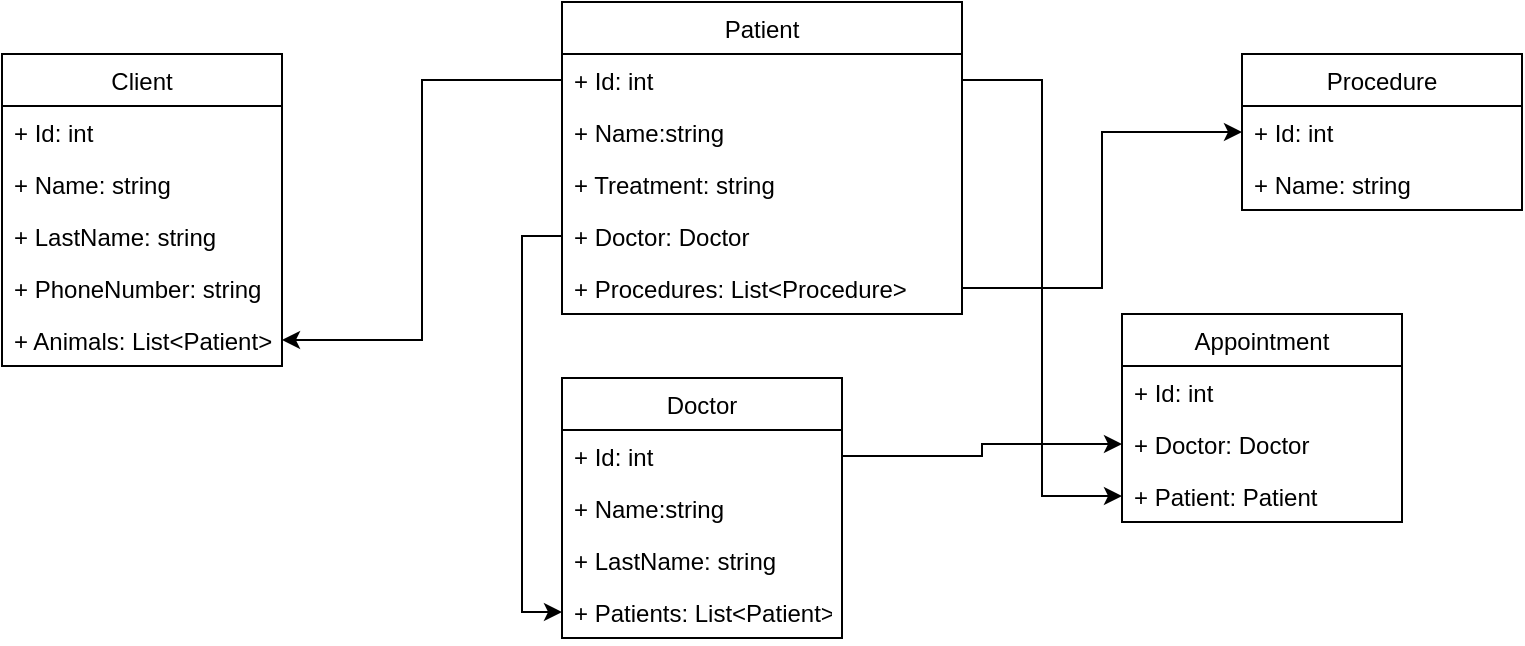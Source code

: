 <mxfile version="17.4.6" type="github">
  <diagram id="C5RBs43oDa-KdzZeNtuy" name="Page-1">
    <mxGraphModel dx="460" dy="751" grid="1" gridSize="10" guides="1" tooltips="1" connect="1" arrows="1" fold="1" page="1" pageScale="1" pageWidth="827" pageHeight="1169" math="0" shadow="0">
      <root>
        <mxCell id="WIyWlLk6GJQsqaUBKTNV-0" />
        <mxCell id="WIyWlLk6GJQsqaUBKTNV-1" parent="WIyWlLk6GJQsqaUBKTNV-0" />
        <mxCell id="7PlfNAMV6N5Xbh98Z-8n-0" value="Patient" style="swimlane;fontStyle=0;childLayout=stackLayout;horizontal=1;startSize=26;fillColor=none;horizontalStack=0;resizeParent=1;resizeParentMax=0;resizeLast=0;collapsible=1;marginBottom=0;" parent="WIyWlLk6GJQsqaUBKTNV-1" vertex="1">
          <mxGeometry x="300" y="22" width="200" height="156" as="geometry" />
        </mxCell>
        <mxCell id="7PlfNAMV6N5Xbh98Z-8n-1" value="+ Id: int&#xa;" style="text;strokeColor=none;fillColor=none;align=left;verticalAlign=top;spacingLeft=4;spacingRight=4;overflow=hidden;rotatable=0;points=[[0,0.5],[1,0.5]];portConstraint=eastwest;" parent="7PlfNAMV6N5Xbh98Z-8n-0" vertex="1">
          <mxGeometry y="26" width="200" height="26" as="geometry" />
        </mxCell>
        <mxCell id="7PlfNAMV6N5Xbh98Z-8n-2" value="+  Name:string" style="text;strokeColor=none;fillColor=none;align=left;verticalAlign=top;spacingLeft=4;spacingRight=4;overflow=hidden;rotatable=0;points=[[0,0.5],[1,0.5]];portConstraint=eastwest;" parent="7PlfNAMV6N5Xbh98Z-8n-0" vertex="1">
          <mxGeometry y="52" width="200" height="26" as="geometry" />
        </mxCell>
        <mxCell id="7PlfNAMV6N5Xbh98Z-8n-3" value="+ Treatment: string" style="text;strokeColor=none;fillColor=none;align=left;verticalAlign=top;spacingLeft=4;spacingRight=4;overflow=hidden;rotatable=0;points=[[0,0.5],[1,0.5]];portConstraint=eastwest;" parent="7PlfNAMV6N5Xbh98Z-8n-0" vertex="1">
          <mxGeometry y="78" width="200" height="26" as="geometry" />
        </mxCell>
        <mxCell id="7PlfNAMV6N5Xbh98Z-8n-4" value="+ Doctor: Doctor" style="text;strokeColor=none;fillColor=none;align=left;verticalAlign=top;spacingLeft=4;spacingRight=4;overflow=hidden;rotatable=0;points=[[0,0.5],[1,0.5]];portConstraint=eastwest;" parent="7PlfNAMV6N5Xbh98Z-8n-0" vertex="1">
          <mxGeometry y="104" width="200" height="26" as="geometry" />
        </mxCell>
        <mxCell id="7PlfNAMV6N5Xbh98Z-8n-5" value="+ Procedures: List&lt;Procedure&gt;" style="text;strokeColor=none;fillColor=none;align=left;verticalAlign=top;spacingLeft=4;spacingRight=4;overflow=hidden;rotatable=0;points=[[0,0.5],[1,0.5]];portConstraint=eastwest;" parent="7PlfNAMV6N5Xbh98Z-8n-0" vertex="1">
          <mxGeometry y="130" width="200" height="26" as="geometry" />
        </mxCell>
        <mxCell id="7PlfNAMV6N5Xbh98Z-8n-7" value="Procedure" style="swimlane;fontStyle=0;childLayout=stackLayout;horizontal=1;startSize=26;fillColor=none;horizontalStack=0;resizeParent=1;resizeParentMax=0;resizeLast=0;collapsible=1;marginBottom=0;" parent="WIyWlLk6GJQsqaUBKTNV-1" vertex="1">
          <mxGeometry x="640" y="48" width="140" height="78" as="geometry" />
        </mxCell>
        <mxCell id="7PlfNAMV6N5Xbh98Z-8n-8" value="+ Id: int" style="text;strokeColor=none;fillColor=none;align=left;verticalAlign=top;spacingLeft=4;spacingRight=4;overflow=hidden;rotatable=0;points=[[0,0.5],[1,0.5]];portConstraint=eastwest;" parent="7PlfNAMV6N5Xbh98Z-8n-7" vertex="1">
          <mxGeometry y="26" width="140" height="26" as="geometry" />
        </mxCell>
        <mxCell id="7PlfNAMV6N5Xbh98Z-8n-9" value="+ Name: string" style="text;strokeColor=none;fillColor=none;align=left;verticalAlign=top;spacingLeft=4;spacingRight=4;overflow=hidden;rotatable=0;points=[[0,0.5],[1,0.5]];portConstraint=eastwest;" parent="7PlfNAMV6N5Xbh98Z-8n-7" vertex="1">
          <mxGeometry y="52" width="140" height="26" as="geometry" />
        </mxCell>
        <mxCell id="7PlfNAMV6N5Xbh98Z-8n-11" style="edgeStyle=orthogonalEdgeStyle;rounded=0;orthogonalLoop=1;jettySize=auto;html=1;entryX=0;entryY=0.5;entryDx=0;entryDy=0;" parent="WIyWlLk6GJQsqaUBKTNV-1" source="7PlfNAMV6N5Xbh98Z-8n-5" target="7PlfNAMV6N5Xbh98Z-8n-8" edge="1">
          <mxGeometry relative="1" as="geometry" />
        </mxCell>
        <mxCell id="7PlfNAMV6N5Xbh98Z-8n-12" value="Client" style="swimlane;fontStyle=0;childLayout=stackLayout;horizontal=1;startSize=26;fillColor=none;horizontalStack=0;resizeParent=1;resizeParentMax=0;resizeLast=0;collapsible=1;marginBottom=0;" parent="WIyWlLk6GJQsqaUBKTNV-1" vertex="1">
          <mxGeometry x="20" y="48" width="140" height="156" as="geometry" />
        </mxCell>
        <mxCell id="7PlfNAMV6N5Xbh98Z-8n-13" value="+ Id: int    " style="text;strokeColor=none;fillColor=none;align=left;verticalAlign=top;spacingLeft=4;spacingRight=4;overflow=hidden;rotatable=0;points=[[0,0.5],[1,0.5]];portConstraint=eastwest;" parent="7PlfNAMV6N5Xbh98Z-8n-12" vertex="1">
          <mxGeometry y="26" width="140" height="26" as="geometry" />
        </mxCell>
        <mxCell id="7PlfNAMV6N5Xbh98Z-8n-14" value="+ Name: string" style="text;strokeColor=none;fillColor=none;align=left;verticalAlign=top;spacingLeft=4;spacingRight=4;overflow=hidden;rotatable=0;points=[[0,0.5],[1,0.5]];portConstraint=eastwest;" parent="7PlfNAMV6N5Xbh98Z-8n-12" vertex="1">
          <mxGeometry y="52" width="140" height="26" as="geometry" />
        </mxCell>
        <mxCell id="7PlfNAMV6N5Xbh98Z-8n-15" value="+ LastName: string" style="text;strokeColor=none;fillColor=none;align=left;verticalAlign=top;spacingLeft=4;spacingRight=4;overflow=hidden;rotatable=0;points=[[0,0.5],[1,0.5]];portConstraint=eastwest;" parent="7PlfNAMV6N5Xbh98Z-8n-12" vertex="1">
          <mxGeometry y="78" width="140" height="26" as="geometry" />
        </mxCell>
        <mxCell id="dn9VkdDgOxCZDWvbEMRq-0" value="+ PhoneNumber: string" style="text;strokeColor=none;fillColor=none;align=left;verticalAlign=top;spacingLeft=4;spacingRight=4;overflow=hidden;rotatable=0;points=[[0,0.5],[1,0.5]];portConstraint=eastwest;" vertex="1" parent="7PlfNAMV6N5Xbh98Z-8n-12">
          <mxGeometry y="104" width="140" height="26" as="geometry" />
        </mxCell>
        <mxCell id="7PlfNAMV6N5Xbh98Z-8n-16" value="+ Animals: List&lt;Patient&gt;" style="text;strokeColor=none;fillColor=none;align=left;verticalAlign=top;spacingLeft=4;spacingRight=4;overflow=hidden;rotatable=0;points=[[0,0.5],[1,0.5]];portConstraint=eastwest;" parent="7PlfNAMV6N5Xbh98Z-8n-12" vertex="1">
          <mxGeometry y="130" width="140" height="26" as="geometry" />
        </mxCell>
        <mxCell id="7PlfNAMV6N5Xbh98Z-8n-18" style="edgeStyle=orthogonalEdgeStyle;rounded=0;orthogonalLoop=1;jettySize=auto;html=1;exitX=0;exitY=0.5;exitDx=0;exitDy=0;" parent="WIyWlLk6GJQsqaUBKTNV-1" source="7PlfNAMV6N5Xbh98Z-8n-1" target="7PlfNAMV6N5Xbh98Z-8n-16" edge="1">
          <mxGeometry relative="1" as="geometry">
            <mxPoint x="170" y="138.696" as="targetPoint" />
          </mxGeometry>
        </mxCell>
        <mxCell id="7PlfNAMV6N5Xbh98Z-8n-20" value="Doctor" style="swimlane;fontStyle=0;childLayout=stackLayout;horizontal=1;startSize=26;fillColor=none;horizontalStack=0;resizeParent=1;resizeParentMax=0;resizeLast=0;collapsible=1;marginBottom=0;" parent="WIyWlLk6GJQsqaUBKTNV-1" vertex="1">
          <mxGeometry x="300" y="210" width="140" height="130" as="geometry" />
        </mxCell>
        <mxCell id="7PlfNAMV6N5Xbh98Z-8n-21" value="+ Id: int" style="text;strokeColor=none;fillColor=none;align=left;verticalAlign=top;spacingLeft=4;spacingRight=4;overflow=hidden;rotatable=0;points=[[0,0.5],[1,0.5]];portConstraint=eastwest;" parent="7PlfNAMV6N5Xbh98Z-8n-20" vertex="1">
          <mxGeometry y="26" width="140" height="26" as="geometry" />
        </mxCell>
        <mxCell id="7PlfNAMV6N5Xbh98Z-8n-22" value="+  Name:string" style="text;strokeColor=none;fillColor=none;align=left;verticalAlign=top;spacingLeft=4;spacingRight=4;overflow=hidden;rotatable=0;points=[[0,0.5],[1,0.5]];portConstraint=eastwest;" parent="7PlfNAMV6N5Xbh98Z-8n-20" vertex="1">
          <mxGeometry y="52" width="140" height="26" as="geometry" />
        </mxCell>
        <mxCell id="7PlfNAMV6N5Xbh98Z-8n-23" value="+ LastName: string" style="text;strokeColor=none;fillColor=none;align=left;verticalAlign=top;spacingLeft=4;spacingRight=4;overflow=hidden;rotatable=0;points=[[0,0.5],[1,0.5]];portConstraint=eastwest;" parent="7PlfNAMV6N5Xbh98Z-8n-20" vertex="1">
          <mxGeometry y="78" width="140" height="26" as="geometry" />
        </mxCell>
        <mxCell id="7PlfNAMV6N5Xbh98Z-8n-24" value="+ Patients: List&lt;Patient&gt;" style="text;strokeColor=none;fillColor=none;align=left;verticalAlign=top;spacingLeft=4;spacingRight=4;overflow=hidden;rotatable=0;points=[[0,0.5],[1,0.5]];portConstraint=eastwest;" parent="7PlfNAMV6N5Xbh98Z-8n-20" vertex="1">
          <mxGeometry y="104" width="140" height="26" as="geometry" />
        </mxCell>
        <mxCell id="7PlfNAMV6N5Xbh98Z-8n-25" style="edgeStyle=orthogonalEdgeStyle;rounded=0;orthogonalLoop=1;jettySize=auto;html=1;exitX=0;exitY=0.5;exitDx=0;exitDy=0;entryX=0;entryY=0.5;entryDx=0;entryDy=0;" parent="WIyWlLk6GJQsqaUBKTNV-1" source="7PlfNAMV6N5Xbh98Z-8n-4" target="7PlfNAMV6N5Xbh98Z-8n-24" edge="1">
          <mxGeometry relative="1" as="geometry" />
        </mxCell>
        <mxCell id="7PlfNAMV6N5Xbh98Z-8n-30" value="Appointment" style="swimlane;fontStyle=0;childLayout=stackLayout;horizontal=1;startSize=26;fillColor=none;horizontalStack=0;resizeParent=1;resizeParentMax=0;resizeLast=0;collapsible=1;marginBottom=0;" parent="WIyWlLk6GJQsqaUBKTNV-1" vertex="1">
          <mxGeometry x="580" y="178" width="140" height="104" as="geometry" />
        </mxCell>
        <mxCell id="7PlfNAMV6N5Xbh98Z-8n-31" value="+ Id: int" style="text;strokeColor=none;fillColor=none;align=left;verticalAlign=top;spacingLeft=4;spacingRight=4;overflow=hidden;rotatable=0;points=[[0,0.5],[1,0.5]];portConstraint=eastwest;" parent="7PlfNAMV6N5Xbh98Z-8n-30" vertex="1">
          <mxGeometry y="26" width="140" height="26" as="geometry" />
        </mxCell>
        <mxCell id="7PlfNAMV6N5Xbh98Z-8n-32" value="+ Doctor: Doctor" style="text;strokeColor=none;fillColor=none;align=left;verticalAlign=top;spacingLeft=4;spacingRight=4;overflow=hidden;rotatable=0;points=[[0,0.5],[1,0.5]];portConstraint=eastwest;" parent="7PlfNAMV6N5Xbh98Z-8n-30" vertex="1">
          <mxGeometry y="52" width="140" height="26" as="geometry" />
        </mxCell>
        <mxCell id="7PlfNAMV6N5Xbh98Z-8n-33" value="+ Patient: Patient" style="text;strokeColor=none;fillColor=none;align=left;verticalAlign=top;spacingLeft=4;spacingRight=4;overflow=hidden;rotatable=0;points=[[0,0.5],[1,0.5]];portConstraint=eastwest;" parent="7PlfNAMV6N5Xbh98Z-8n-30" vertex="1">
          <mxGeometry y="78" width="140" height="26" as="geometry" />
        </mxCell>
        <mxCell id="7PlfNAMV6N5Xbh98Z-8n-34" style="edgeStyle=orthogonalEdgeStyle;rounded=0;orthogonalLoop=1;jettySize=auto;html=1;entryX=0;entryY=0.5;entryDx=0;entryDy=0;" parent="WIyWlLk6GJQsqaUBKTNV-1" source="7PlfNAMV6N5Xbh98Z-8n-21" target="7PlfNAMV6N5Xbh98Z-8n-32" edge="1">
          <mxGeometry relative="1" as="geometry" />
        </mxCell>
        <mxCell id="7PlfNAMV6N5Xbh98Z-8n-36" style="edgeStyle=orthogonalEdgeStyle;rounded=0;orthogonalLoop=1;jettySize=auto;html=1;entryX=0;entryY=0.5;entryDx=0;entryDy=0;" parent="WIyWlLk6GJQsqaUBKTNV-1" source="7PlfNAMV6N5Xbh98Z-8n-1" target="7PlfNAMV6N5Xbh98Z-8n-33" edge="1">
          <mxGeometry relative="1" as="geometry" />
        </mxCell>
      </root>
    </mxGraphModel>
  </diagram>
</mxfile>

